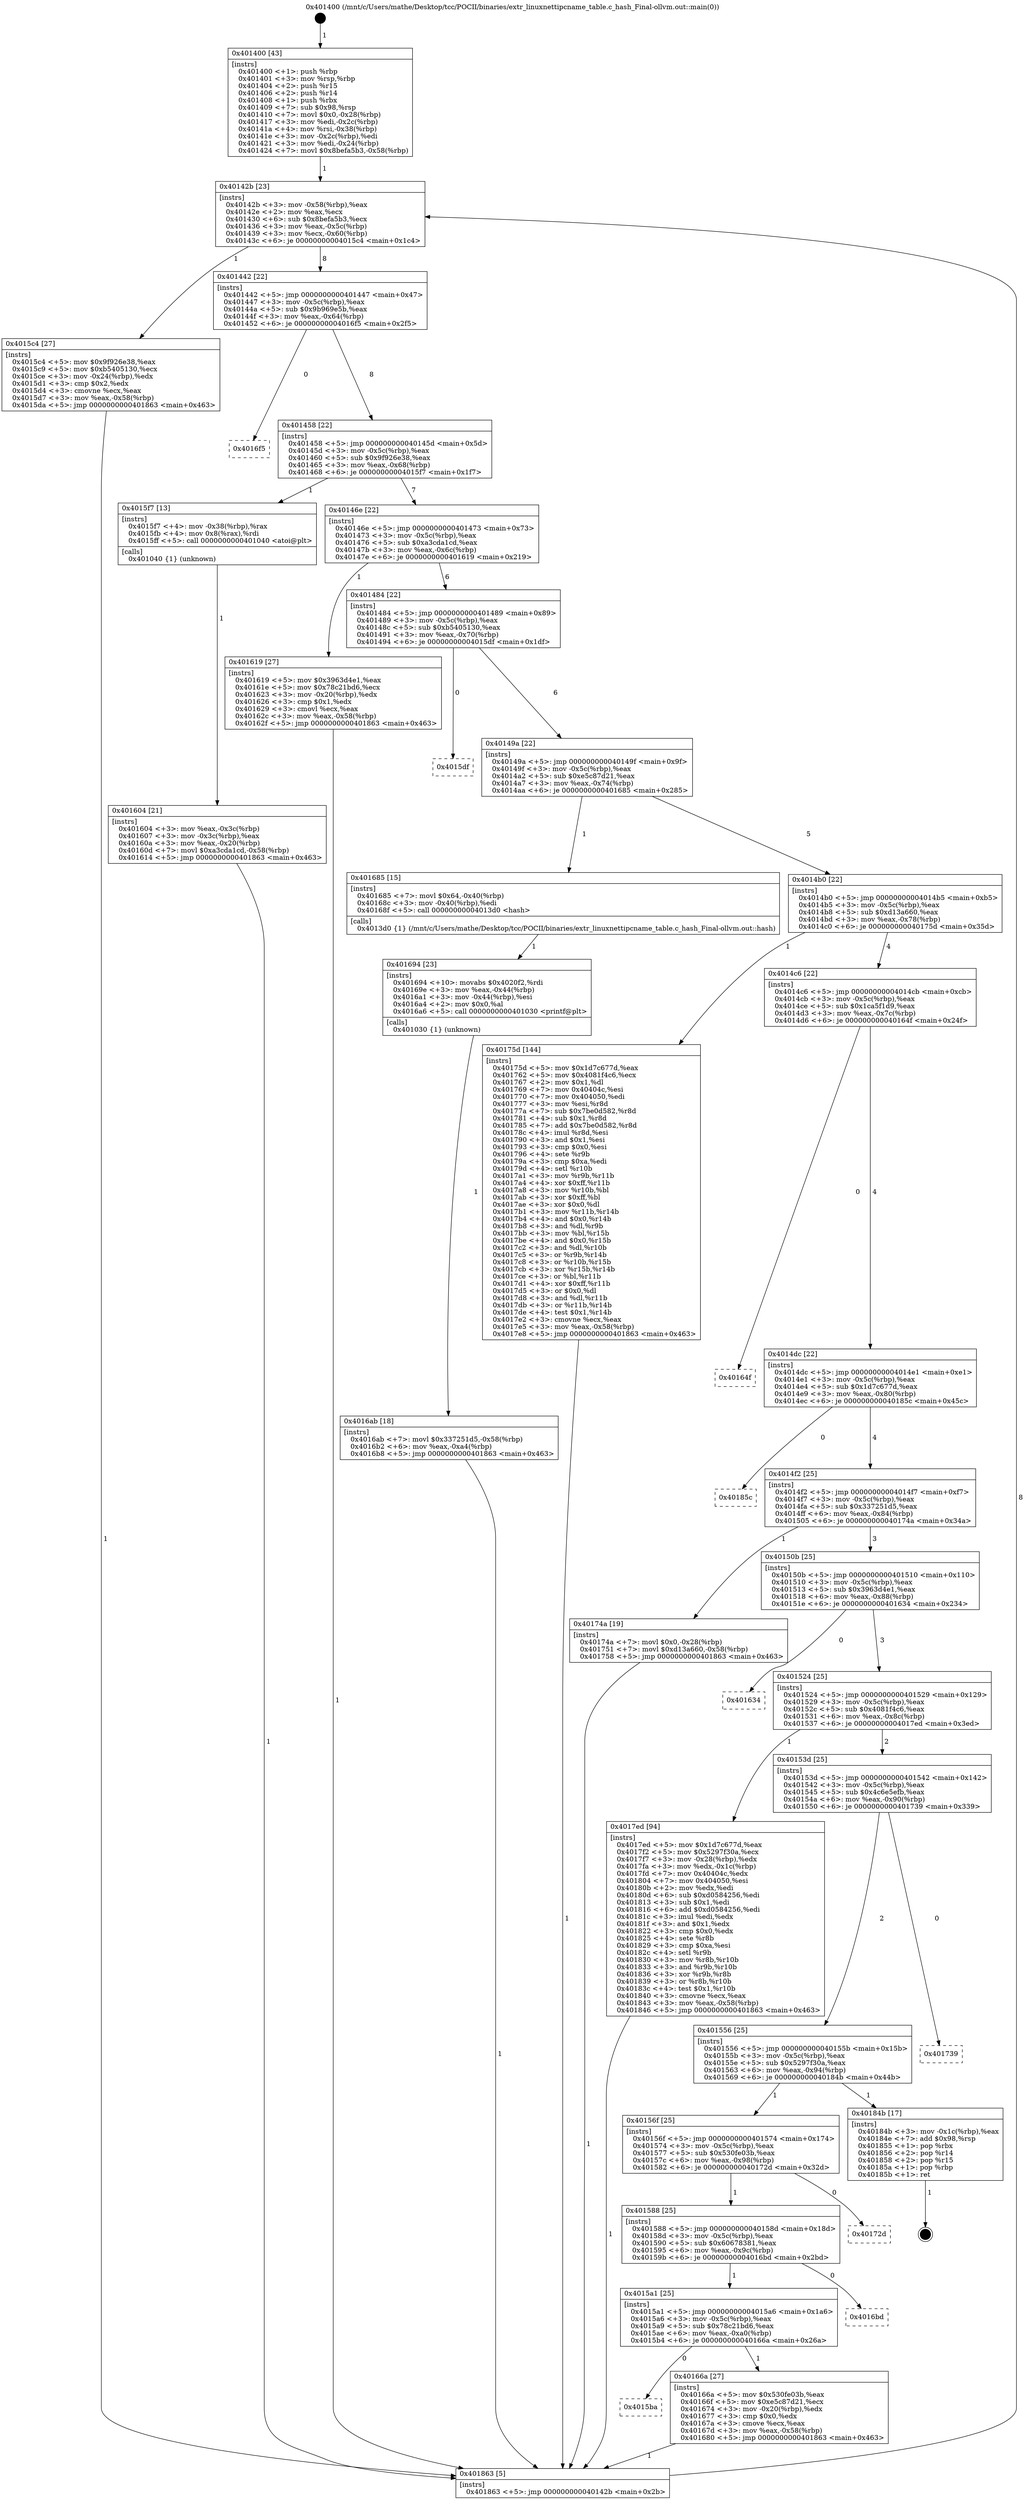 digraph "0x401400" {
  label = "0x401400 (/mnt/c/Users/mathe/Desktop/tcc/POCII/binaries/extr_linuxnettipcname_table.c_hash_Final-ollvm.out::main(0))"
  labelloc = "t"
  node[shape=record]

  Entry [label="",width=0.3,height=0.3,shape=circle,fillcolor=black,style=filled]
  "0x40142b" [label="{
     0x40142b [23]\l
     | [instrs]\l
     &nbsp;&nbsp;0x40142b \<+3\>: mov -0x58(%rbp),%eax\l
     &nbsp;&nbsp;0x40142e \<+2\>: mov %eax,%ecx\l
     &nbsp;&nbsp;0x401430 \<+6\>: sub $0x8befa5b3,%ecx\l
     &nbsp;&nbsp;0x401436 \<+3\>: mov %eax,-0x5c(%rbp)\l
     &nbsp;&nbsp;0x401439 \<+3\>: mov %ecx,-0x60(%rbp)\l
     &nbsp;&nbsp;0x40143c \<+6\>: je 00000000004015c4 \<main+0x1c4\>\l
  }"]
  "0x4015c4" [label="{
     0x4015c4 [27]\l
     | [instrs]\l
     &nbsp;&nbsp;0x4015c4 \<+5\>: mov $0x9f926e38,%eax\l
     &nbsp;&nbsp;0x4015c9 \<+5\>: mov $0xb5405130,%ecx\l
     &nbsp;&nbsp;0x4015ce \<+3\>: mov -0x24(%rbp),%edx\l
     &nbsp;&nbsp;0x4015d1 \<+3\>: cmp $0x2,%edx\l
     &nbsp;&nbsp;0x4015d4 \<+3\>: cmovne %ecx,%eax\l
     &nbsp;&nbsp;0x4015d7 \<+3\>: mov %eax,-0x58(%rbp)\l
     &nbsp;&nbsp;0x4015da \<+5\>: jmp 0000000000401863 \<main+0x463\>\l
  }"]
  "0x401442" [label="{
     0x401442 [22]\l
     | [instrs]\l
     &nbsp;&nbsp;0x401442 \<+5\>: jmp 0000000000401447 \<main+0x47\>\l
     &nbsp;&nbsp;0x401447 \<+3\>: mov -0x5c(%rbp),%eax\l
     &nbsp;&nbsp;0x40144a \<+5\>: sub $0x9b969e5b,%eax\l
     &nbsp;&nbsp;0x40144f \<+3\>: mov %eax,-0x64(%rbp)\l
     &nbsp;&nbsp;0x401452 \<+6\>: je 00000000004016f5 \<main+0x2f5\>\l
  }"]
  "0x401863" [label="{
     0x401863 [5]\l
     | [instrs]\l
     &nbsp;&nbsp;0x401863 \<+5\>: jmp 000000000040142b \<main+0x2b\>\l
  }"]
  "0x401400" [label="{
     0x401400 [43]\l
     | [instrs]\l
     &nbsp;&nbsp;0x401400 \<+1\>: push %rbp\l
     &nbsp;&nbsp;0x401401 \<+3\>: mov %rsp,%rbp\l
     &nbsp;&nbsp;0x401404 \<+2\>: push %r15\l
     &nbsp;&nbsp;0x401406 \<+2\>: push %r14\l
     &nbsp;&nbsp;0x401408 \<+1\>: push %rbx\l
     &nbsp;&nbsp;0x401409 \<+7\>: sub $0x98,%rsp\l
     &nbsp;&nbsp;0x401410 \<+7\>: movl $0x0,-0x28(%rbp)\l
     &nbsp;&nbsp;0x401417 \<+3\>: mov %edi,-0x2c(%rbp)\l
     &nbsp;&nbsp;0x40141a \<+4\>: mov %rsi,-0x38(%rbp)\l
     &nbsp;&nbsp;0x40141e \<+3\>: mov -0x2c(%rbp),%edi\l
     &nbsp;&nbsp;0x401421 \<+3\>: mov %edi,-0x24(%rbp)\l
     &nbsp;&nbsp;0x401424 \<+7\>: movl $0x8befa5b3,-0x58(%rbp)\l
  }"]
  Exit [label="",width=0.3,height=0.3,shape=circle,fillcolor=black,style=filled,peripheries=2]
  "0x4016f5" [label="{
     0x4016f5\l
  }", style=dashed]
  "0x401458" [label="{
     0x401458 [22]\l
     | [instrs]\l
     &nbsp;&nbsp;0x401458 \<+5\>: jmp 000000000040145d \<main+0x5d\>\l
     &nbsp;&nbsp;0x40145d \<+3\>: mov -0x5c(%rbp),%eax\l
     &nbsp;&nbsp;0x401460 \<+5\>: sub $0x9f926e38,%eax\l
     &nbsp;&nbsp;0x401465 \<+3\>: mov %eax,-0x68(%rbp)\l
     &nbsp;&nbsp;0x401468 \<+6\>: je 00000000004015f7 \<main+0x1f7\>\l
  }"]
  "0x4016ab" [label="{
     0x4016ab [18]\l
     | [instrs]\l
     &nbsp;&nbsp;0x4016ab \<+7\>: movl $0x337251d5,-0x58(%rbp)\l
     &nbsp;&nbsp;0x4016b2 \<+6\>: mov %eax,-0xa4(%rbp)\l
     &nbsp;&nbsp;0x4016b8 \<+5\>: jmp 0000000000401863 \<main+0x463\>\l
  }"]
  "0x4015f7" [label="{
     0x4015f7 [13]\l
     | [instrs]\l
     &nbsp;&nbsp;0x4015f7 \<+4\>: mov -0x38(%rbp),%rax\l
     &nbsp;&nbsp;0x4015fb \<+4\>: mov 0x8(%rax),%rdi\l
     &nbsp;&nbsp;0x4015ff \<+5\>: call 0000000000401040 \<atoi@plt\>\l
     | [calls]\l
     &nbsp;&nbsp;0x401040 \{1\} (unknown)\l
  }"]
  "0x40146e" [label="{
     0x40146e [22]\l
     | [instrs]\l
     &nbsp;&nbsp;0x40146e \<+5\>: jmp 0000000000401473 \<main+0x73\>\l
     &nbsp;&nbsp;0x401473 \<+3\>: mov -0x5c(%rbp),%eax\l
     &nbsp;&nbsp;0x401476 \<+5\>: sub $0xa3cda1cd,%eax\l
     &nbsp;&nbsp;0x40147b \<+3\>: mov %eax,-0x6c(%rbp)\l
     &nbsp;&nbsp;0x40147e \<+6\>: je 0000000000401619 \<main+0x219\>\l
  }"]
  "0x401604" [label="{
     0x401604 [21]\l
     | [instrs]\l
     &nbsp;&nbsp;0x401604 \<+3\>: mov %eax,-0x3c(%rbp)\l
     &nbsp;&nbsp;0x401607 \<+3\>: mov -0x3c(%rbp),%eax\l
     &nbsp;&nbsp;0x40160a \<+3\>: mov %eax,-0x20(%rbp)\l
     &nbsp;&nbsp;0x40160d \<+7\>: movl $0xa3cda1cd,-0x58(%rbp)\l
     &nbsp;&nbsp;0x401614 \<+5\>: jmp 0000000000401863 \<main+0x463\>\l
  }"]
  "0x401694" [label="{
     0x401694 [23]\l
     | [instrs]\l
     &nbsp;&nbsp;0x401694 \<+10\>: movabs $0x4020f2,%rdi\l
     &nbsp;&nbsp;0x40169e \<+3\>: mov %eax,-0x44(%rbp)\l
     &nbsp;&nbsp;0x4016a1 \<+3\>: mov -0x44(%rbp),%esi\l
     &nbsp;&nbsp;0x4016a4 \<+2\>: mov $0x0,%al\l
     &nbsp;&nbsp;0x4016a6 \<+5\>: call 0000000000401030 \<printf@plt\>\l
     | [calls]\l
     &nbsp;&nbsp;0x401030 \{1\} (unknown)\l
  }"]
  "0x401619" [label="{
     0x401619 [27]\l
     | [instrs]\l
     &nbsp;&nbsp;0x401619 \<+5\>: mov $0x3963d4e1,%eax\l
     &nbsp;&nbsp;0x40161e \<+5\>: mov $0x78c21bd6,%ecx\l
     &nbsp;&nbsp;0x401623 \<+3\>: mov -0x20(%rbp),%edx\l
     &nbsp;&nbsp;0x401626 \<+3\>: cmp $0x1,%edx\l
     &nbsp;&nbsp;0x401629 \<+3\>: cmovl %ecx,%eax\l
     &nbsp;&nbsp;0x40162c \<+3\>: mov %eax,-0x58(%rbp)\l
     &nbsp;&nbsp;0x40162f \<+5\>: jmp 0000000000401863 \<main+0x463\>\l
  }"]
  "0x401484" [label="{
     0x401484 [22]\l
     | [instrs]\l
     &nbsp;&nbsp;0x401484 \<+5\>: jmp 0000000000401489 \<main+0x89\>\l
     &nbsp;&nbsp;0x401489 \<+3\>: mov -0x5c(%rbp),%eax\l
     &nbsp;&nbsp;0x40148c \<+5\>: sub $0xb5405130,%eax\l
     &nbsp;&nbsp;0x401491 \<+3\>: mov %eax,-0x70(%rbp)\l
     &nbsp;&nbsp;0x401494 \<+6\>: je 00000000004015df \<main+0x1df\>\l
  }"]
  "0x4015ba" [label="{
     0x4015ba\l
  }", style=dashed]
  "0x4015df" [label="{
     0x4015df\l
  }", style=dashed]
  "0x40149a" [label="{
     0x40149a [22]\l
     | [instrs]\l
     &nbsp;&nbsp;0x40149a \<+5\>: jmp 000000000040149f \<main+0x9f\>\l
     &nbsp;&nbsp;0x40149f \<+3\>: mov -0x5c(%rbp),%eax\l
     &nbsp;&nbsp;0x4014a2 \<+5\>: sub $0xe5c87d21,%eax\l
     &nbsp;&nbsp;0x4014a7 \<+3\>: mov %eax,-0x74(%rbp)\l
     &nbsp;&nbsp;0x4014aa \<+6\>: je 0000000000401685 \<main+0x285\>\l
  }"]
  "0x40166a" [label="{
     0x40166a [27]\l
     | [instrs]\l
     &nbsp;&nbsp;0x40166a \<+5\>: mov $0x530fe03b,%eax\l
     &nbsp;&nbsp;0x40166f \<+5\>: mov $0xe5c87d21,%ecx\l
     &nbsp;&nbsp;0x401674 \<+3\>: mov -0x20(%rbp),%edx\l
     &nbsp;&nbsp;0x401677 \<+3\>: cmp $0x0,%edx\l
     &nbsp;&nbsp;0x40167a \<+3\>: cmove %ecx,%eax\l
     &nbsp;&nbsp;0x40167d \<+3\>: mov %eax,-0x58(%rbp)\l
     &nbsp;&nbsp;0x401680 \<+5\>: jmp 0000000000401863 \<main+0x463\>\l
  }"]
  "0x401685" [label="{
     0x401685 [15]\l
     | [instrs]\l
     &nbsp;&nbsp;0x401685 \<+7\>: movl $0x64,-0x40(%rbp)\l
     &nbsp;&nbsp;0x40168c \<+3\>: mov -0x40(%rbp),%edi\l
     &nbsp;&nbsp;0x40168f \<+5\>: call 00000000004013d0 \<hash\>\l
     | [calls]\l
     &nbsp;&nbsp;0x4013d0 \{1\} (/mnt/c/Users/mathe/Desktop/tcc/POCII/binaries/extr_linuxnettipcname_table.c_hash_Final-ollvm.out::hash)\l
  }"]
  "0x4014b0" [label="{
     0x4014b0 [22]\l
     | [instrs]\l
     &nbsp;&nbsp;0x4014b0 \<+5\>: jmp 00000000004014b5 \<main+0xb5\>\l
     &nbsp;&nbsp;0x4014b5 \<+3\>: mov -0x5c(%rbp),%eax\l
     &nbsp;&nbsp;0x4014b8 \<+5\>: sub $0xd13a660,%eax\l
     &nbsp;&nbsp;0x4014bd \<+3\>: mov %eax,-0x78(%rbp)\l
     &nbsp;&nbsp;0x4014c0 \<+6\>: je 000000000040175d \<main+0x35d\>\l
  }"]
  "0x4015a1" [label="{
     0x4015a1 [25]\l
     | [instrs]\l
     &nbsp;&nbsp;0x4015a1 \<+5\>: jmp 00000000004015a6 \<main+0x1a6\>\l
     &nbsp;&nbsp;0x4015a6 \<+3\>: mov -0x5c(%rbp),%eax\l
     &nbsp;&nbsp;0x4015a9 \<+5\>: sub $0x78c21bd6,%eax\l
     &nbsp;&nbsp;0x4015ae \<+6\>: mov %eax,-0xa0(%rbp)\l
     &nbsp;&nbsp;0x4015b4 \<+6\>: je 000000000040166a \<main+0x26a\>\l
  }"]
  "0x40175d" [label="{
     0x40175d [144]\l
     | [instrs]\l
     &nbsp;&nbsp;0x40175d \<+5\>: mov $0x1d7c677d,%eax\l
     &nbsp;&nbsp;0x401762 \<+5\>: mov $0x4081f4c6,%ecx\l
     &nbsp;&nbsp;0x401767 \<+2\>: mov $0x1,%dl\l
     &nbsp;&nbsp;0x401769 \<+7\>: mov 0x40404c,%esi\l
     &nbsp;&nbsp;0x401770 \<+7\>: mov 0x404050,%edi\l
     &nbsp;&nbsp;0x401777 \<+3\>: mov %esi,%r8d\l
     &nbsp;&nbsp;0x40177a \<+7\>: sub $0x7be0d582,%r8d\l
     &nbsp;&nbsp;0x401781 \<+4\>: sub $0x1,%r8d\l
     &nbsp;&nbsp;0x401785 \<+7\>: add $0x7be0d582,%r8d\l
     &nbsp;&nbsp;0x40178c \<+4\>: imul %r8d,%esi\l
     &nbsp;&nbsp;0x401790 \<+3\>: and $0x1,%esi\l
     &nbsp;&nbsp;0x401793 \<+3\>: cmp $0x0,%esi\l
     &nbsp;&nbsp;0x401796 \<+4\>: sete %r9b\l
     &nbsp;&nbsp;0x40179a \<+3\>: cmp $0xa,%edi\l
     &nbsp;&nbsp;0x40179d \<+4\>: setl %r10b\l
     &nbsp;&nbsp;0x4017a1 \<+3\>: mov %r9b,%r11b\l
     &nbsp;&nbsp;0x4017a4 \<+4\>: xor $0xff,%r11b\l
     &nbsp;&nbsp;0x4017a8 \<+3\>: mov %r10b,%bl\l
     &nbsp;&nbsp;0x4017ab \<+3\>: xor $0xff,%bl\l
     &nbsp;&nbsp;0x4017ae \<+3\>: xor $0x0,%dl\l
     &nbsp;&nbsp;0x4017b1 \<+3\>: mov %r11b,%r14b\l
     &nbsp;&nbsp;0x4017b4 \<+4\>: and $0x0,%r14b\l
     &nbsp;&nbsp;0x4017b8 \<+3\>: and %dl,%r9b\l
     &nbsp;&nbsp;0x4017bb \<+3\>: mov %bl,%r15b\l
     &nbsp;&nbsp;0x4017be \<+4\>: and $0x0,%r15b\l
     &nbsp;&nbsp;0x4017c2 \<+3\>: and %dl,%r10b\l
     &nbsp;&nbsp;0x4017c5 \<+3\>: or %r9b,%r14b\l
     &nbsp;&nbsp;0x4017c8 \<+3\>: or %r10b,%r15b\l
     &nbsp;&nbsp;0x4017cb \<+3\>: xor %r15b,%r14b\l
     &nbsp;&nbsp;0x4017ce \<+3\>: or %bl,%r11b\l
     &nbsp;&nbsp;0x4017d1 \<+4\>: xor $0xff,%r11b\l
     &nbsp;&nbsp;0x4017d5 \<+3\>: or $0x0,%dl\l
     &nbsp;&nbsp;0x4017d8 \<+3\>: and %dl,%r11b\l
     &nbsp;&nbsp;0x4017db \<+3\>: or %r11b,%r14b\l
     &nbsp;&nbsp;0x4017de \<+4\>: test $0x1,%r14b\l
     &nbsp;&nbsp;0x4017e2 \<+3\>: cmovne %ecx,%eax\l
     &nbsp;&nbsp;0x4017e5 \<+3\>: mov %eax,-0x58(%rbp)\l
     &nbsp;&nbsp;0x4017e8 \<+5\>: jmp 0000000000401863 \<main+0x463\>\l
  }"]
  "0x4014c6" [label="{
     0x4014c6 [22]\l
     | [instrs]\l
     &nbsp;&nbsp;0x4014c6 \<+5\>: jmp 00000000004014cb \<main+0xcb\>\l
     &nbsp;&nbsp;0x4014cb \<+3\>: mov -0x5c(%rbp),%eax\l
     &nbsp;&nbsp;0x4014ce \<+5\>: sub $0x1ca5f1d9,%eax\l
     &nbsp;&nbsp;0x4014d3 \<+3\>: mov %eax,-0x7c(%rbp)\l
     &nbsp;&nbsp;0x4014d6 \<+6\>: je 000000000040164f \<main+0x24f\>\l
  }"]
  "0x4016bd" [label="{
     0x4016bd\l
  }", style=dashed]
  "0x40164f" [label="{
     0x40164f\l
  }", style=dashed]
  "0x4014dc" [label="{
     0x4014dc [22]\l
     | [instrs]\l
     &nbsp;&nbsp;0x4014dc \<+5\>: jmp 00000000004014e1 \<main+0xe1\>\l
     &nbsp;&nbsp;0x4014e1 \<+3\>: mov -0x5c(%rbp),%eax\l
     &nbsp;&nbsp;0x4014e4 \<+5\>: sub $0x1d7c677d,%eax\l
     &nbsp;&nbsp;0x4014e9 \<+3\>: mov %eax,-0x80(%rbp)\l
     &nbsp;&nbsp;0x4014ec \<+6\>: je 000000000040185c \<main+0x45c\>\l
  }"]
  "0x401588" [label="{
     0x401588 [25]\l
     | [instrs]\l
     &nbsp;&nbsp;0x401588 \<+5\>: jmp 000000000040158d \<main+0x18d\>\l
     &nbsp;&nbsp;0x40158d \<+3\>: mov -0x5c(%rbp),%eax\l
     &nbsp;&nbsp;0x401590 \<+5\>: sub $0x60678381,%eax\l
     &nbsp;&nbsp;0x401595 \<+6\>: mov %eax,-0x9c(%rbp)\l
     &nbsp;&nbsp;0x40159b \<+6\>: je 00000000004016bd \<main+0x2bd\>\l
  }"]
  "0x40185c" [label="{
     0x40185c\l
  }", style=dashed]
  "0x4014f2" [label="{
     0x4014f2 [25]\l
     | [instrs]\l
     &nbsp;&nbsp;0x4014f2 \<+5\>: jmp 00000000004014f7 \<main+0xf7\>\l
     &nbsp;&nbsp;0x4014f7 \<+3\>: mov -0x5c(%rbp),%eax\l
     &nbsp;&nbsp;0x4014fa \<+5\>: sub $0x337251d5,%eax\l
     &nbsp;&nbsp;0x4014ff \<+6\>: mov %eax,-0x84(%rbp)\l
     &nbsp;&nbsp;0x401505 \<+6\>: je 000000000040174a \<main+0x34a\>\l
  }"]
  "0x40172d" [label="{
     0x40172d\l
  }", style=dashed]
  "0x40174a" [label="{
     0x40174a [19]\l
     | [instrs]\l
     &nbsp;&nbsp;0x40174a \<+7\>: movl $0x0,-0x28(%rbp)\l
     &nbsp;&nbsp;0x401751 \<+7\>: movl $0xd13a660,-0x58(%rbp)\l
     &nbsp;&nbsp;0x401758 \<+5\>: jmp 0000000000401863 \<main+0x463\>\l
  }"]
  "0x40150b" [label="{
     0x40150b [25]\l
     | [instrs]\l
     &nbsp;&nbsp;0x40150b \<+5\>: jmp 0000000000401510 \<main+0x110\>\l
     &nbsp;&nbsp;0x401510 \<+3\>: mov -0x5c(%rbp),%eax\l
     &nbsp;&nbsp;0x401513 \<+5\>: sub $0x3963d4e1,%eax\l
     &nbsp;&nbsp;0x401518 \<+6\>: mov %eax,-0x88(%rbp)\l
     &nbsp;&nbsp;0x40151e \<+6\>: je 0000000000401634 \<main+0x234\>\l
  }"]
  "0x40156f" [label="{
     0x40156f [25]\l
     | [instrs]\l
     &nbsp;&nbsp;0x40156f \<+5\>: jmp 0000000000401574 \<main+0x174\>\l
     &nbsp;&nbsp;0x401574 \<+3\>: mov -0x5c(%rbp),%eax\l
     &nbsp;&nbsp;0x401577 \<+5\>: sub $0x530fe03b,%eax\l
     &nbsp;&nbsp;0x40157c \<+6\>: mov %eax,-0x98(%rbp)\l
     &nbsp;&nbsp;0x401582 \<+6\>: je 000000000040172d \<main+0x32d\>\l
  }"]
  "0x401634" [label="{
     0x401634\l
  }", style=dashed]
  "0x401524" [label="{
     0x401524 [25]\l
     | [instrs]\l
     &nbsp;&nbsp;0x401524 \<+5\>: jmp 0000000000401529 \<main+0x129\>\l
     &nbsp;&nbsp;0x401529 \<+3\>: mov -0x5c(%rbp),%eax\l
     &nbsp;&nbsp;0x40152c \<+5\>: sub $0x4081f4c6,%eax\l
     &nbsp;&nbsp;0x401531 \<+6\>: mov %eax,-0x8c(%rbp)\l
     &nbsp;&nbsp;0x401537 \<+6\>: je 00000000004017ed \<main+0x3ed\>\l
  }"]
  "0x40184b" [label="{
     0x40184b [17]\l
     | [instrs]\l
     &nbsp;&nbsp;0x40184b \<+3\>: mov -0x1c(%rbp),%eax\l
     &nbsp;&nbsp;0x40184e \<+7\>: add $0x98,%rsp\l
     &nbsp;&nbsp;0x401855 \<+1\>: pop %rbx\l
     &nbsp;&nbsp;0x401856 \<+2\>: pop %r14\l
     &nbsp;&nbsp;0x401858 \<+2\>: pop %r15\l
     &nbsp;&nbsp;0x40185a \<+1\>: pop %rbp\l
     &nbsp;&nbsp;0x40185b \<+1\>: ret\l
  }"]
  "0x4017ed" [label="{
     0x4017ed [94]\l
     | [instrs]\l
     &nbsp;&nbsp;0x4017ed \<+5\>: mov $0x1d7c677d,%eax\l
     &nbsp;&nbsp;0x4017f2 \<+5\>: mov $0x5297f30a,%ecx\l
     &nbsp;&nbsp;0x4017f7 \<+3\>: mov -0x28(%rbp),%edx\l
     &nbsp;&nbsp;0x4017fa \<+3\>: mov %edx,-0x1c(%rbp)\l
     &nbsp;&nbsp;0x4017fd \<+7\>: mov 0x40404c,%edx\l
     &nbsp;&nbsp;0x401804 \<+7\>: mov 0x404050,%esi\l
     &nbsp;&nbsp;0x40180b \<+2\>: mov %edx,%edi\l
     &nbsp;&nbsp;0x40180d \<+6\>: sub $0xd0584256,%edi\l
     &nbsp;&nbsp;0x401813 \<+3\>: sub $0x1,%edi\l
     &nbsp;&nbsp;0x401816 \<+6\>: add $0xd0584256,%edi\l
     &nbsp;&nbsp;0x40181c \<+3\>: imul %edi,%edx\l
     &nbsp;&nbsp;0x40181f \<+3\>: and $0x1,%edx\l
     &nbsp;&nbsp;0x401822 \<+3\>: cmp $0x0,%edx\l
     &nbsp;&nbsp;0x401825 \<+4\>: sete %r8b\l
     &nbsp;&nbsp;0x401829 \<+3\>: cmp $0xa,%esi\l
     &nbsp;&nbsp;0x40182c \<+4\>: setl %r9b\l
     &nbsp;&nbsp;0x401830 \<+3\>: mov %r8b,%r10b\l
     &nbsp;&nbsp;0x401833 \<+3\>: and %r9b,%r10b\l
     &nbsp;&nbsp;0x401836 \<+3\>: xor %r9b,%r8b\l
     &nbsp;&nbsp;0x401839 \<+3\>: or %r8b,%r10b\l
     &nbsp;&nbsp;0x40183c \<+4\>: test $0x1,%r10b\l
     &nbsp;&nbsp;0x401840 \<+3\>: cmovne %ecx,%eax\l
     &nbsp;&nbsp;0x401843 \<+3\>: mov %eax,-0x58(%rbp)\l
     &nbsp;&nbsp;0x401846 \<+5\>: jmp 0000000000401863 \<main+0x463\>\l
  }"]
  "0x40153d" [label="{
     0x40153d [25]\l
     | [instrs]\l
     &nbsp;&nbsp;0x40153d \<+5\>: jmp 0000000000401542 \<main+0x142\>\l
     &nbsp;&nbsp;0x401542 \<+3\>: mov -0x5c(%rbp),%eax\l
     &nbsp;&nbsp;0x401545 \<+5\>: sub $0x4c6e5efb,%eax\l
     &nbsp;&nbsp;0x40154a \<+6\>: mov %eax,-0x90(%rbp)\l
     &nbsp;&nbsp;0x401550 \<+6\>: je 0000000000401739 \<main+0x339\>\l
  }"]
  "0x401556" [label="{
     0x401556 [25]\l
     | [instrs]\l
     &nbsp;&nbsp;0x401556 \<+5\>: jmp 000000000040155b \<main+0x15b\>\l
     &nbsp;&nbsp;0x40155b \<+3\>: mov -0x5c(%rbp),%eax\l
     &nbsp;&nbsp;0x40155e \<+5\>: sub $0x5297f30a,%eax\l
     &nbsp;&nbsp;0x401563 \<+6\>: mov %eax,-0x94(%rbp)\l
     &nbsp;&nbsp;0x401569 \<+6\>: je 000000000040184b \<main+0x44b\>\l
  }"]
  "0x401739" [label="{
     0x401739\l
  }", style=dashed]
  Entry -> "0x401400" [label=" 1"]
  "0x40142b" -> "0x4015c4" [label=" 1"]
  "0x40142b" -> "0x401442" [label=" 8"]
  "0x4015c4" -> "0x401863" [label=" 1"]
  "0x401400" -> "0x40142b" [label=" 1"]
  "0x401863" -> "0x40142b" [label=" 8"]
  "0x40184b" -> Exit [label=" 1"]
  "0x401442" -> "0x4016f5" [label=" 0"]
  "0x401442" -> "0x401458" [label=" 8"]
  "0x4017ed" -> "0x401863" [label=" 1"]
  "0x401458" -> "0x4015f7" [label=" 1"]
  "0x401458" -> "0x40146e" [label=" 7"]
  "0x4015f7" -> "0x401604" [label=" 1"]
  "0x401604" -> "0x401863" [label=" 1"]
  "0x40175d" -> "0x401863" [label=" 1"]
  "0x40146e" -> "0x401619" [label=" 1"]
  "0x40146e" -> "0x401484" [label=" 6"]
  "0x401619" -> "0x401863" [label=" 1"]
  "0x40174a" -> "0x401863" [label=" 1"]
  "0x401484" -> "0x4015df" [label=" 0"]
  "0x401484" -> "0x40149a" [label=" 6"]
  "0x4016ab" -> "0x401863" [label=" 1"]
  "0x40149a" -> "0x401685" [label=" 1"]
  "0x40149a" -> "0x4014b0" [label=" 5"]
  "0x401694" -> "0x4016ab" [label=" 1"]
  "0x4014b0" -> "0x40175d" [label=" 1"]
  "0x4014b0" -> "0x4014c6" [label=" 4"]
  "0x40166a" -> "0x401863" [label=" 1"]
  "0x4014c6" -> "0x40164f" [label=" 0"]
  "0x4014c6" -> "0x4014dc" [label=" 4"]
  "0x4015a1" -> "0x4015ba" [label=" 0"]
  "0x4014dc" -> "0x40185c" [label=" 0"]
  "0x4014dc" -> "0x4014f2" [label=" 4"]
  "0x401685" -> "0x401694" [label=" 1"]
  "0x4014f2" -> "0x40174a" [label=" 1"]
  "0x4014f2" -> "0x40150b" [label=" 3"]
  "0x401588" -> "0x4015a1" [label=" 1"]
  "0x40150b" -> "0x401634" [label=" 0"]
  "0x40150b" -> "0x401524" [label=" 3"]
  "0x4015a1" -> "0x40166a" [label=" 1"]
  "0x401524" -> "0x4017ed" [label=" 1"]
  "0x401524" -> "0x40153d" [label=" 2"]
  "0x40156f" -> "0x401588" [label=" 1"]
  "0x40153d" -> "0x401739" [label=" 0"]
  "0x40153d" -> "0x401556" [label=" 2"]
  "0x40156f" -> "0x40172d" [label=" 0"]
  "0x401556" -> "0x40184b" [label=" 1"]
  "0x401556" -> "0x40156f" [label=" 1"]
  "0x401588" -> "0x4016bd" [label=" 0"]
}
